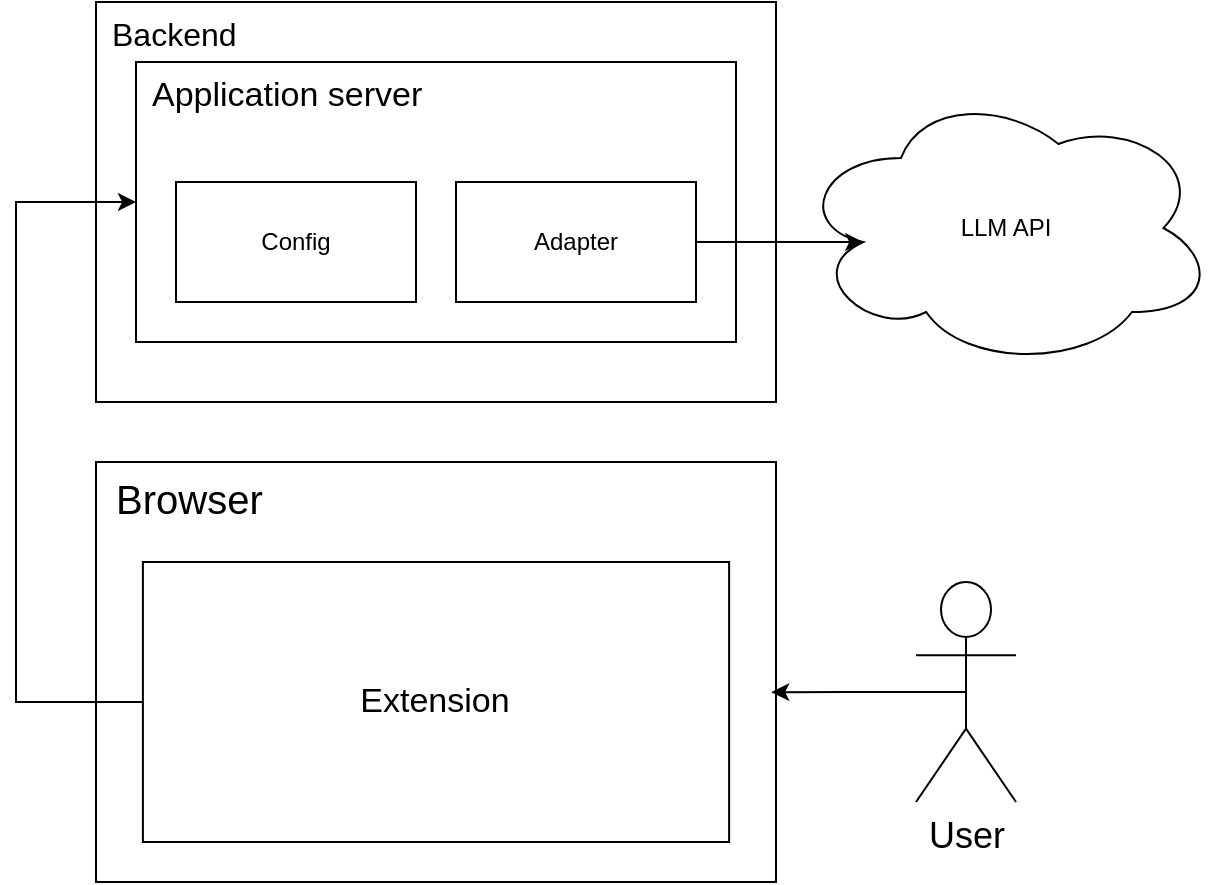<mxfile version="26.0.9">
  <diagram name="Page-1" id="fo8UZljiFTx69_hplENE">
    <mxGraphModel dx="1114" dy="838" grid="1" gridSize="10" guides="1" tooltips="1" connect="1" arrows="1" fold="1" page="1" pageScale="1" pageWidth="850" pageHeight="1100" math="0" shadow="0">
      <root>
        <mxCell id="0" />
        <mxCell id="1" parent="0" />
        <mxCell id="fblGe3_NJaRAITq20Qpn-1" value="User" style="shape=umlActor;verticalLabelPosition=bottom;verticalAlign=top;html=1;outlineConnect=0;fontSize=18;" parent="1" vertex="1">
          <mxGeometry x="490" y="340" width="50" height="110" as="geometry" />
        </mxCell>
        <mxCell id="fblGe3_NJaRAITq20Qpn-6" value="" style="group" parent="1" vertex="1" connectable="0">
          <mxGeometry x="80" y="280" width="340" height="210" as="geometry" />
        </mxCell>
        <mxCell id="fblGe3_NJaRAITq20Qpn-5" value="Browser" style="rounded=0;whiteSpace=wrap;html=1;verticalAlign=top;align=left;spacingLeft=8;fontSize=20;" parent="fblGe3_NJaRAITq20Qpn-6" vertex="1">
          <mxGeometry width="340.0" height="210" as="geometry" />
        </mxCell>
        <mxCell id="fblGe3_NJaRAITq20Qpn-4" value="Extension" style="rounded=0;whiteSpace=wrap;html=1;fontSize=17;" parent="fblGe3_NJaRAITq20Qpn-6" vertex="1">
          <mxGeometry x="23.448" y="50" width="293.103" height="140" as="geometry" />
        </mxCell>
        <mxCell id="fblGe3_NJaRAITq20Qpn-7" value="Backend" style="rounded=0;whiteSpace=wrap;html=1;align=left;verticalAlign=top;fontSize=16;spacingLeft=6;" parent="1" vertex="1">
          <mxGeometry x="80" y="50" width="340" height="200" as="geometry" />
        </mxCell>
        <mxCell id="fblGe3_NJaRAITq20Qpn-8" value="Application server" style="rounded=0;whiteSpace=wrap;html=1;verticalAlign=top;align=left;spacingLeft=6;fontSize=17;" parent="1" vertex="1">
          <mxGeometry x="100" y="80" width="300" height="140" as="geometry" />
        </mxCell>
        <mxCell id="fblGe3_NJaRAITq20Qpn-9" style="edgeStyle=orthogonalEdgeStyle;rounded=0;orthogonalLoop=1;jettySize=auto;html=1;exitX=0;exitY=0.5;exitDx=0;exitDy=0;entryX=0;entryY=0.5;entryDx=0;entryDy=0;" parent="1" source="fblGe3_NJaRAITq20Qpn-4" target="fblGe3_NJaRAITq20Qpn-8" edge="1">
          <mxGeometry relative="1" as="geometry">
            <Array as="points">
              <mxPoint x="40" y="400" />
              <mxPoint x="40" y="150" />
            </Array>
          </mxGeometry>
        </mxCell>
        <mxCell id="fblGe3_NJaRAITq20Qpn-10" value="Config" style="rounded=0;whiteSpace=wrap;html=1;" parent="1" vertex="1">
          <mxGeometry x="120" y="140" width="120" height="60" as="geometry" />
        </mxCell>
        <mxCell id="fblGe3_NJaRAITq20Qpn-11" value="Adapter" style="rounded=0;whiteSpace=wrap;html=1;" parent="1" vertex="1">
          <mxGeometry x="260" y="140" width="120" height="60" as="geometry" />
        </mxCell>
        <mxCell id="fblGe3_NJaRAITq20Qpn-12" value="LLM API" style="ellipse;shape=cloud;whiteSpace=wrap;html=1;" parent="1" vertex="1">
          <mxGeometry x="430" y="93" width="210" height="140" as="geometry" />
        </mxCell>
        <mxCell id="fblGe3_NJaRAITq20Qpn-18" style="edgeStyle=orthogonalEdgeStyle;rounded=0;orthogonalLoop=1;jettySize=auto;html=1;exitX=0.5;exitY=0.5;exitDx=0;exitDy=0;exitPerimeter=0;entryX=0.993;entryY=0.548;entryDx=0;entryDy=0;entryPerimeter=0;" parent="1" source="fblGe3_NJaRAITq20Qpn-1" target="fblGe3_NJaRAITq20Qpn-5" edge="1">
          <mxGeometry relative="1" as="geometry" />
        </mxCell>
        <mxCell id="QIf6jRQp2_-ukuh1idYJ-1" style="edgeStyle=orthogonalEdgeStyle;rounded=0;orthogonalLoop=1;jettySize=auto;html=1;exitX=1;exitY=0.5;exitDx=0;exitDy=0;entryX=0.16;entryY=0.55;entryDx=0;entryDy=0;entryPerimeter=0;" edge="1" parent="1" source="fblGe3_NJaRAITq20Qpn-11" target="fblGe3_NJaRAITq20Qpn-12">
          <mxGeometry relative="1" as="geometry" />
        </mxCell>
      </root>
    </mxGraphModel>
  </diagram>
</mxfile>
